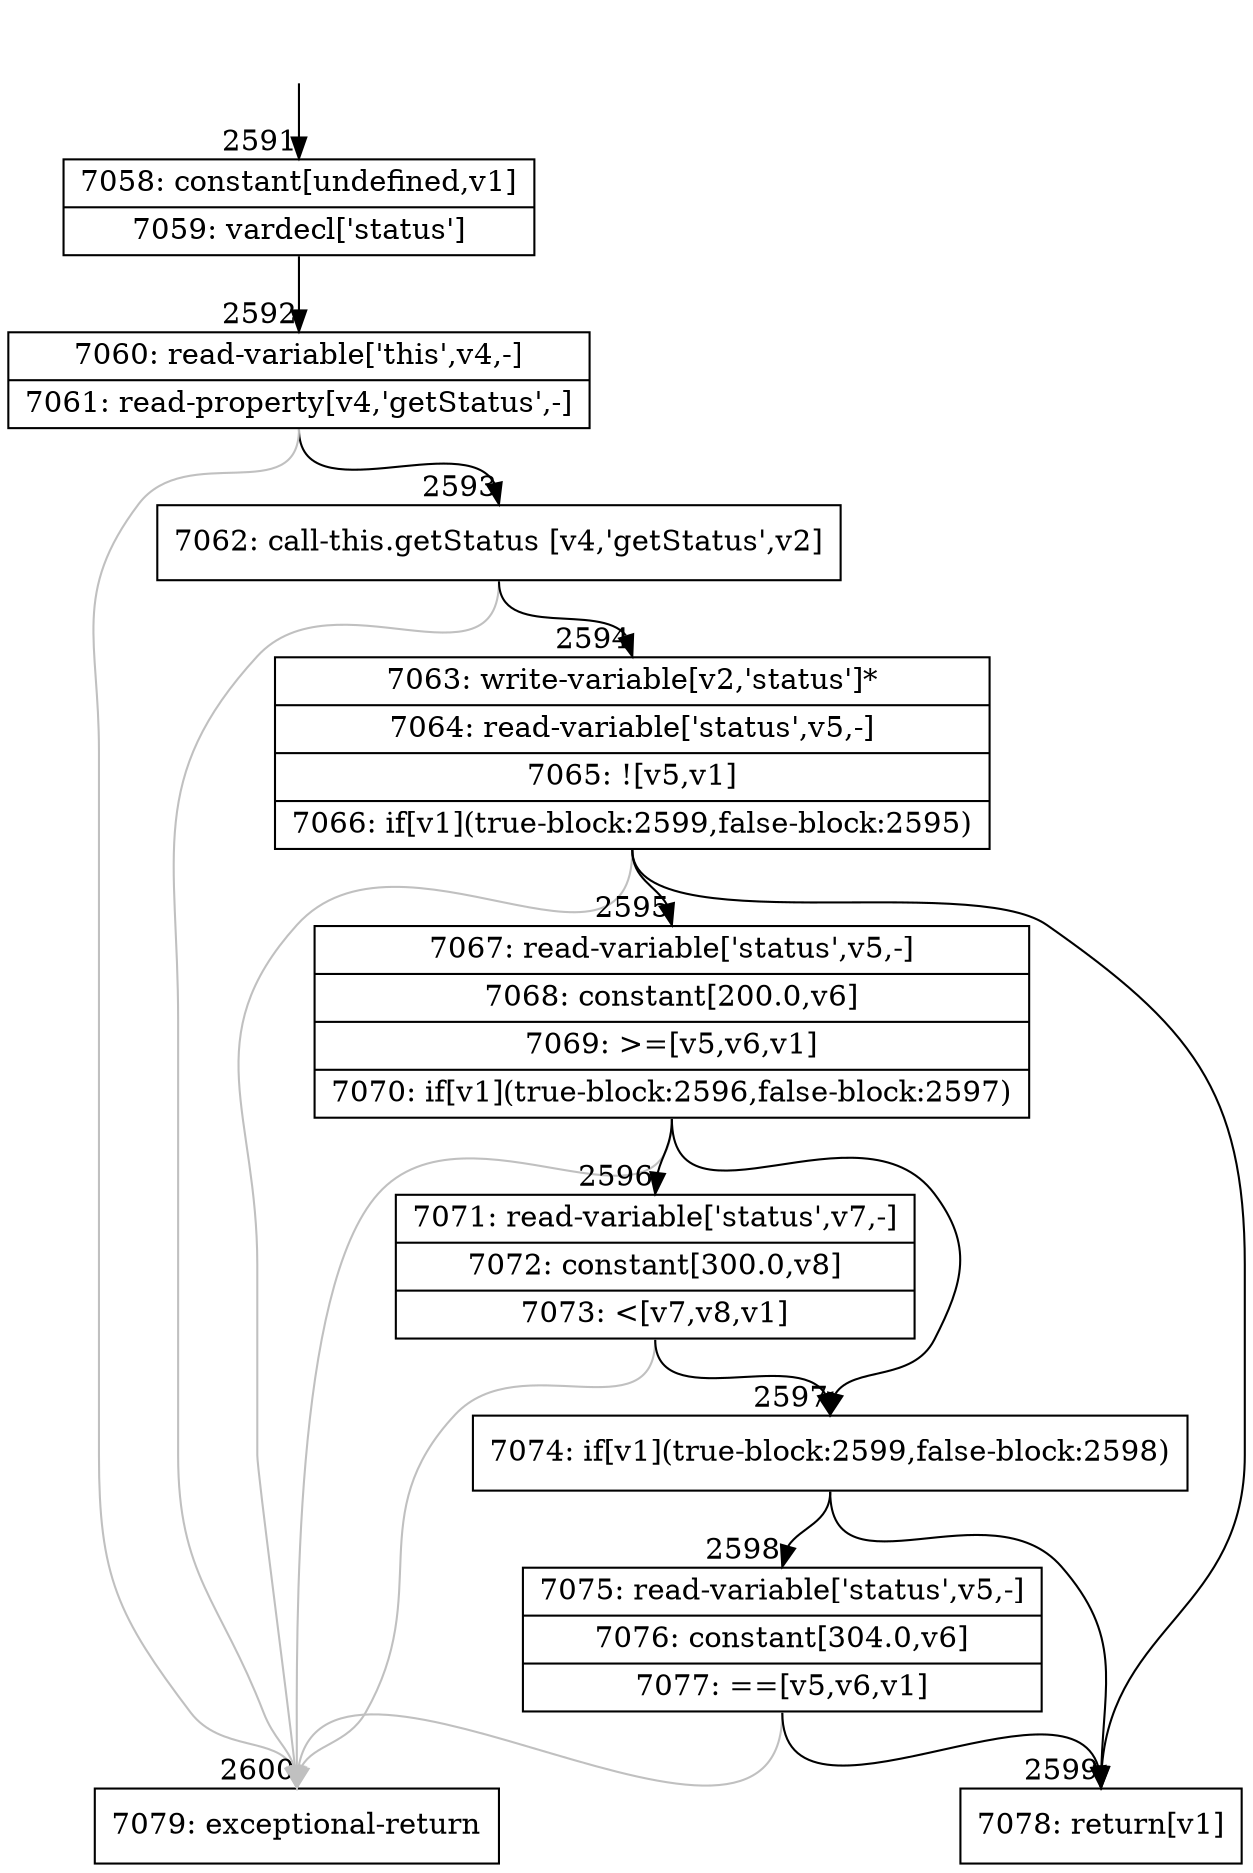 digraph {
rankdir="TD"
BB_entry237[shape=none,label=""];
BB_entry237 -> BB2591 [tailport=s, headport=n, headlabel="    2591"]
BB2591 [shape=record label="{7058: constant[undefined,v1]|7059: vardecl['status']}" ] 
BB2591 -> BB2592 [tailport=s, headport=n, headlabel="      2592"]
BB2592 [shape=record label="{7060: read-variable['this',v4,-]|7061: read-property[v4,'getStatus',-]}" ] 
BB2592 -> BB2593 [tailport=s, headport=n, headlabel="      2593"]
BB2592 -> BB2600 [tailport=s, headport=n, color=gray, headlabel="      2600"]
BB2593 [shape=record label="{7062: call-this.getStatus [v4,'getStatus',v2]}" ] 
BB2593 -> BB2594 [tailport=s, headport=n, headlabel="      2594"]
BB2593 -> BB2600 [tailport=s, headport=n, color=gray]
BB2594 [shape=record label="{7063: write-variable[v2,'status']*|7064: read-variable['status',v5,-]|7065: ![v5,v1]|7066: if[v1](true-block:2599,false-block:2595)}" ] 
BB2594 -> BB2599 [tailport=s, headport=n, headlabel="      2599"]
BB2594 -> BB2595 [tailport=s, headport=n, headlabel="      2595"]
BB2594 -> BB2600 [tailport=s, headport=n, color=gray]
BB2595 [shape=record label="{7067: read-variable['status',v5,-]|7068: constant[200.0,v6]|7069: \>=[v5,v6,v1]|7070: if[v1](true-block:2596,false-block:2597)}" ] 
BB2595 -> BB2597 [tailport=s, headport=n, headlabel="      2597"]
BB2595 -> BB2596 [tailport=s, headport=n, headlabel="      2596"]
BB2595 -> BB2600 [tailport=s, headport=n, color=gray]
BB2596 [shape=record label="{7071: read-variable['status',v7,-]|7072: constant[300.0,v8]|7073: \<[v7,v8,v1]}" ] 
BB2596 -> BB2597 [tailport=s, headport=n]
BB2596 -> BB2600 [tailport=s, headport=n, color=gray]
BB2597 [shape=record label="{7074: if[v1](true-block:2599,false-block:2598)}" ] 
BB2597 -> BB2599 [tailport=s, headport=n]
BB2597 -> BB2598 [tailport=s, headport=n, headlabel="      2598"]
BB2598 [shape=record label="{7075: read-variable['status',v5,-]|7076: constant[304.0,v6]|7077: ==[v5,v6,v1]}" ] 
BB2598 -> BB2599 [tailport=s, headport=n]
BB2598 -> BB2600 [tailport=s, headport=n, color=gray]
BB2599 [shape=record label="{7078: return[v1]}" ] 
BB2600 [shape=record label="{7079: exceptional-return}" ] 
//#$~ 1802
}
